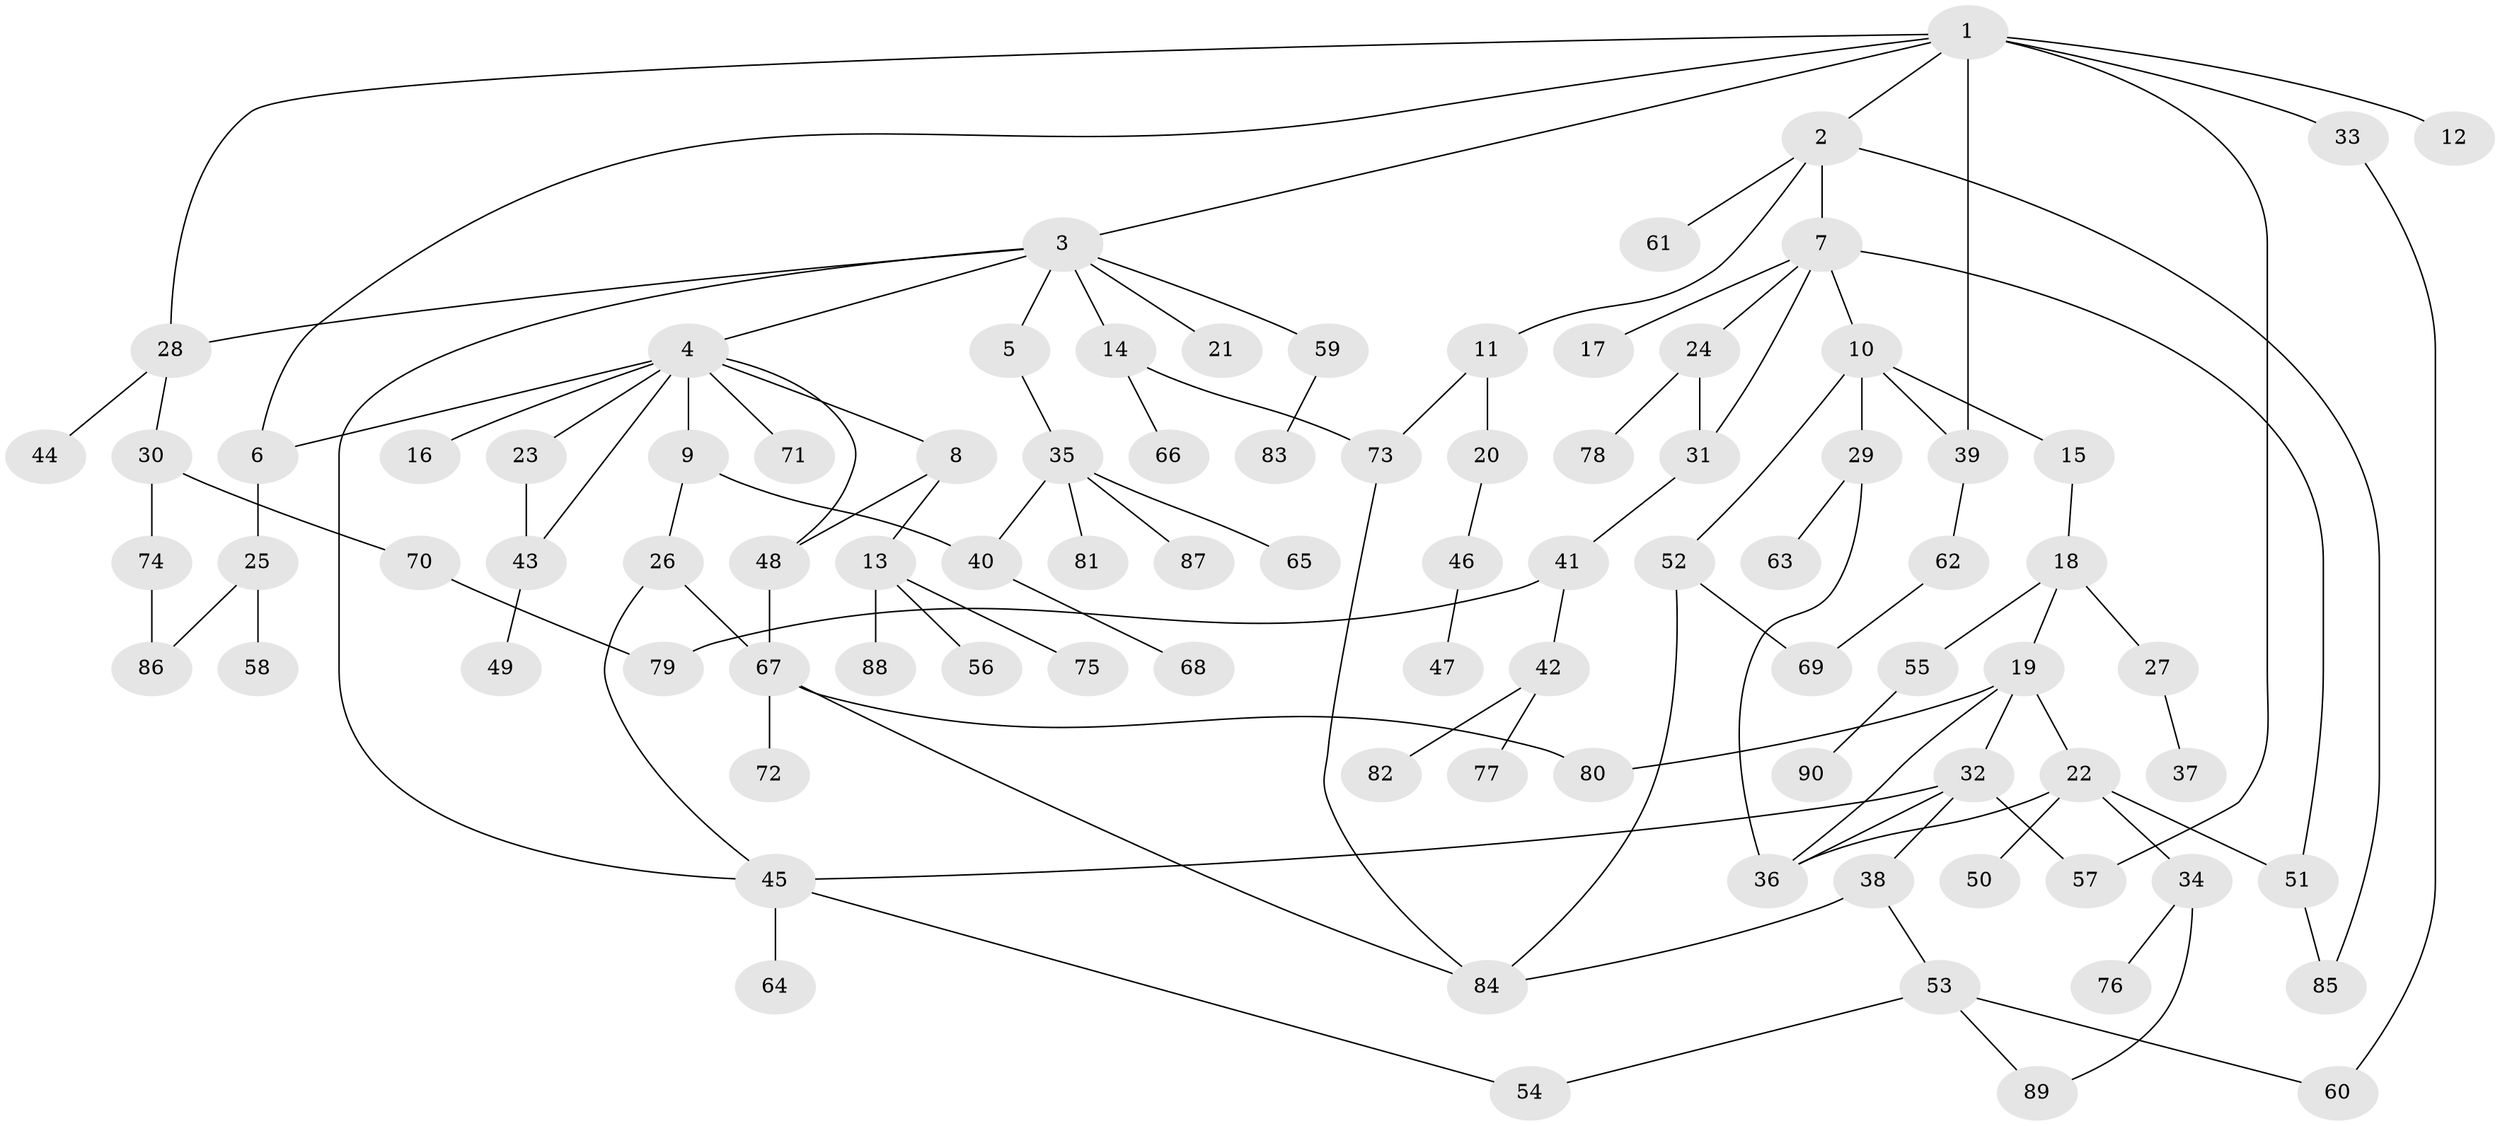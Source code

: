 // coarse degree distribution, {6: 0.05555555555555555, 11: 0.018518518518518517, 1: 0.4444444444444444, 4: 0.12962962962962962, 2: 0.2222222222222222, 3: 0.037037037037037035, 5: 0.09259259259259259}
// Generated by graph-tools (version 1.1) at 2025/45/03/04/25 21:45:04]
// undirected, 90 vertices, 116 edges
graph export_dot {
graph [start="1"]
  node [color=gray90,style=filled];
  1;
  2;
  3;
  4;
  5;
  6;
  7;
  8;
  9;
  10;
  11;
  12;
  13;
  14;
  15;
  16;
  17;
  18;
  19;
  20;
  21;
  22;
  23;
  24;
  25;
  26;
  27;
  28;
  29;
  30;
  31;
  32;
  33;
  34;
  35;
  36;
  37;
  38;
  39;
  40;
  41;
  42;
  43;
  44;
  45;
  46;
  47;
  48;
  49;
  50;
  51;
  52;
  53;
  54;
  55;
  56;
  57;
  58;
  59;
  60;
  61;
  62;
  63;
  64;
  65;
  66;
  67;
  68;
  69;
  70;
  71;
  72;
  73;
  74;
  75;
  76;
  77;
  78;
  79;
  80;
  81;
  82;
  83;
  84;
  85;
  86;
  87;
  88;
  89;
  90;
  1 -- 2;
  1 -- 3;
  1 -- 6;
  1 -- 12;
  1 -- 28;
  1 -- 33;
  1 -- 57;
  1 -- 39;
  2 -- 7;
  2 -- 11;
  2 -- 61;
  2 -- 85;
  3 -- 4;
  3 -- 5;
  3 -- 14;
  3 -- 21;
  3 -- 59;
  3 -- 28;
  3 -- 45;
  4 -- 8;
  4 -- 9;
  4 -- 16;
  4 -- 23;
  4 -- 48;
  4 -- 71;
  4 -- 6;
  4 -- 43;
  5 -- 35;
  6 -- 25;
  7 -- 10;
  7 -- 17;
  7 -- 24;
  7 -- 51;
  7 -- 31;
  8 -- 13;
  8 -- 48;
  9 -- 26;
  9 -- 40;
  10 -- 15;
  10 -- 29;
  10 -- 39;
  10 -- 52;
  11 -- 20;
  11 -- 73;
  13 -- 56;
  13 -- 75;
  13 -- 88;
  14 -- 66;
  14 -- 73;
  15 -- 18;
  18 -- 19;
  18 -- 27;
  18 -- 55;
  19 -- 22;
  19 -- 32;
  19 -- 80;
  19 -- 36;
  20 -- 46;
  22 -- 34;
  22 -- 36;
  22 -- 50;
  22 -- 51;
  23 -- 43;
  24 -- 31;
  24 -- 78;
  25 -- 58;
  25 -- 86;
  26 -- 67;
  26 -- 45;
  27 -- 37;
  28 -- 30;
  28 -- 44;
  29 -- 63;
  29 -- 36;
  30 -- 70;
  30 -- 74;
  31 -- 41;
  32 -- 38;
  32 -- 45;
  32 -- 57;
  32 -- 36;
  33 -- 60;
  34 -- 76;
  34 -- 89;
  35 -- 65;
  35 -- 81;
  35 -- 87;
  35 -- 40;
  38 -- 53;
  38 -- 84;
  39 -- 62;
  40 -- 68;
  41 -- 42;
  41 -- 79;
  42 -- 77;
  42 -- 82;
  43 -- 49;
  45 -- 64;
  45 -- 54;
  46 -- 47;
  48 -- 67;
  51 -- 85;
  52 -- 69;
  52 -- 84;
  53 -- 54;
  53 -- 89;
  53 -- 60;
  55 -- 90;
  59 -- 83;
  62 -- 69;
  67 -- 72;
  67 -- 84;
  67 -- 80;
  70 -- 79;
  73 -- 84;
  74 -- 86;
}
